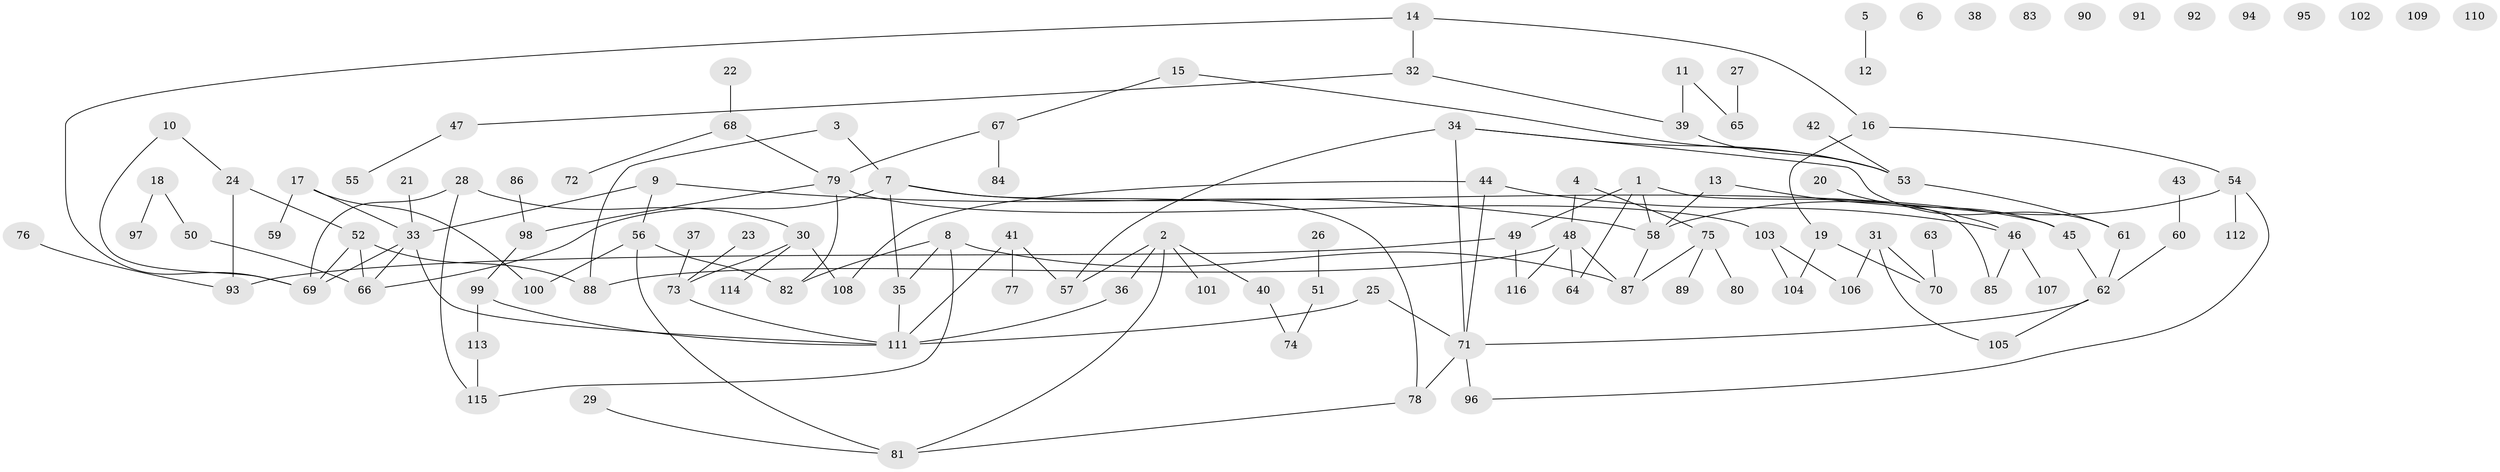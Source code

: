 // coarse degree distribution, {4: 0.05952380952380952, 6: 0.05952380952380952, 2: 0.17857142857142858, 3: 0.20238095238095238, 1: 0.27380952380952384, 0: 0.13095238095238096, 7: 0.023809523809523808, 5: 0.047619047619047616, 9: 0.023809523809523808}
// Generated by graph-tools (version 1.1) at 2025/23/03/03/25 07:23:28]
// undirected, 116 vertices, 137 edges
graph export_dot {
graph [start="1"]
  node [color=gray90,style=filled];
  1;
  2;
  3;
  4;
  5;
  6;
  7;
  8;
  9;
  10;
  11;
  12;
  13;
  14;
  15;
  16;
  17;
  18;
  19;
  20;
  21;
  22;
  23;
  24;
  25;
  26;
  27;
  28;
  29;
  30;
  31;
  32;
  33;
  34;
  35;
  36;
  37;
  38;
  39;
  40;
  41;
  42;
  43;
  44;
  45;
  46;
  47;
  48;
  49;
  50;
  51;
  52;
  53;
  54;
  55;
  56;
  57;
  58;
  59;
  60;
  61;
  62;
  63;
  64;
  65;
  66;
  67;
  68;
  69;
  70;
  71;
  72;
  73;
  74;
  75;
  76;
  77;
  78;
  79;
  80;
  81;
  82;
  83;
  84;
  85;
  86;
  87;
  88;
  89;
  90;
  91;
  92;
  93;
  94;
  95;
  96;
  97;
  98;
  99;
  100;
  101;
  102;
  103;
  104;
  105;
  106;
  107;
  108;
  109;
  110;
  111;
  112;
  113;
  114;
  115;
  116;
  1 -- 49;
  1 -- 58;
  1 -- 64;
  1 -- 85;
  2 -- 36;
  2 -- 40;
  2 -- 57;
  2 -- 81;
  2 -- 101;
  3 -- 7;
  3 -- 88;
  4 -- 48;
  4 -- 75;
  5 -- 12;
  7 -- 35;
  7 -- 45;
  7 -- 66;
  7 -- 78;
  8 -- 35;
  8 -- 82;
  8 -- 87;
  8 -- 115;
  9 -- 33;
  9 -- 56;
  9 -- 58;
  10 -- 24;
  10 -- 69;
  11 -- 39;
  11 -- 65;
  13 -- 46;
  13 -- 58;
  14 -- 16;
  14 -- 32;
  14 -- 69;
  15 -- 53;
  15 -- 67;
  16 -- 19;
  16 -- 54;
  17 -- 33;
  17 -- 59;
  17 -- 100;
  18 -- 50;
  18 -- 97;
  19 -- 70;
  19 -- 104;
  20 -- 45;
  21 -- 33;
  22 -- 68;
  23 -- 73;
  24 -- 52;
  24 -- 93;
  25 -- 71;
  25 -- 111;
  26 -- 51;
  27 -- 65;
  28 -- 30;
  28 -- 69;
  28 -- 115;
  29 -- 81;
  30 -- 73;
  30 -- 108;
  30 -- 114;
  31 -- 70;
  31 -- 105;
  31 -- 106;
  32 -- 39;
  32 -- 47;
  33 -- 66;
  33 -- 69;
  33 -- 111;
  34 -- 53;
  34 -- 57;
  34 -- 61;
  34 -- 71;
  35 -- 111;
  36 -- 111;
  37 -- 73;
  39 -- 53;
  40 -- 74;
  41 -- 57;
  41 -- 77;
  41 -- 111;
  42 -- 53;
  43 -- 60;
  44 -- 46;
  44 -- 71;
  44 -- 108;
  45 -- 62;
  46 -- 85;
  46 -- 107;
  47 -- 55;
  48 -- 64;
  48 -- 87;
  48 -- 88;
  48 -- 116;
  49 -- 93;
  49 -- 116;
  50 -- 66;
  51 -- 74;
  52 -- 66;
  52 -- 69;
  52 -- 88;
  53 -- 61;
  54 -- 58;
  54 -- 96;
  54 -- 112;
  56 -- 81;
  56 -- 82;
  56 -- 100;
  58 -- 87;
  60 -- 62;
  61 -- 62;
  62 -- 71;
  62 -- 105;
  63 -- 70;
  67 -- 79;
  67 -- 84;
  68 -- 72;
  68 -- 79;
  71 -- 78;
  71 -- 96;
  73 -- 111;
  75 -- 80;
  75 -- 87;
  75 -- 89;
  76 -- 93;
  78 -- 81;
  79 -- 82;
  79 -- 98;
  79 -- 103;
  86 -- 98;
  98 -- 99;
  99 -- 111;
  99 -- 113;
  103 -- 104;
  103 -- 106;
  113 -- 115;
}
